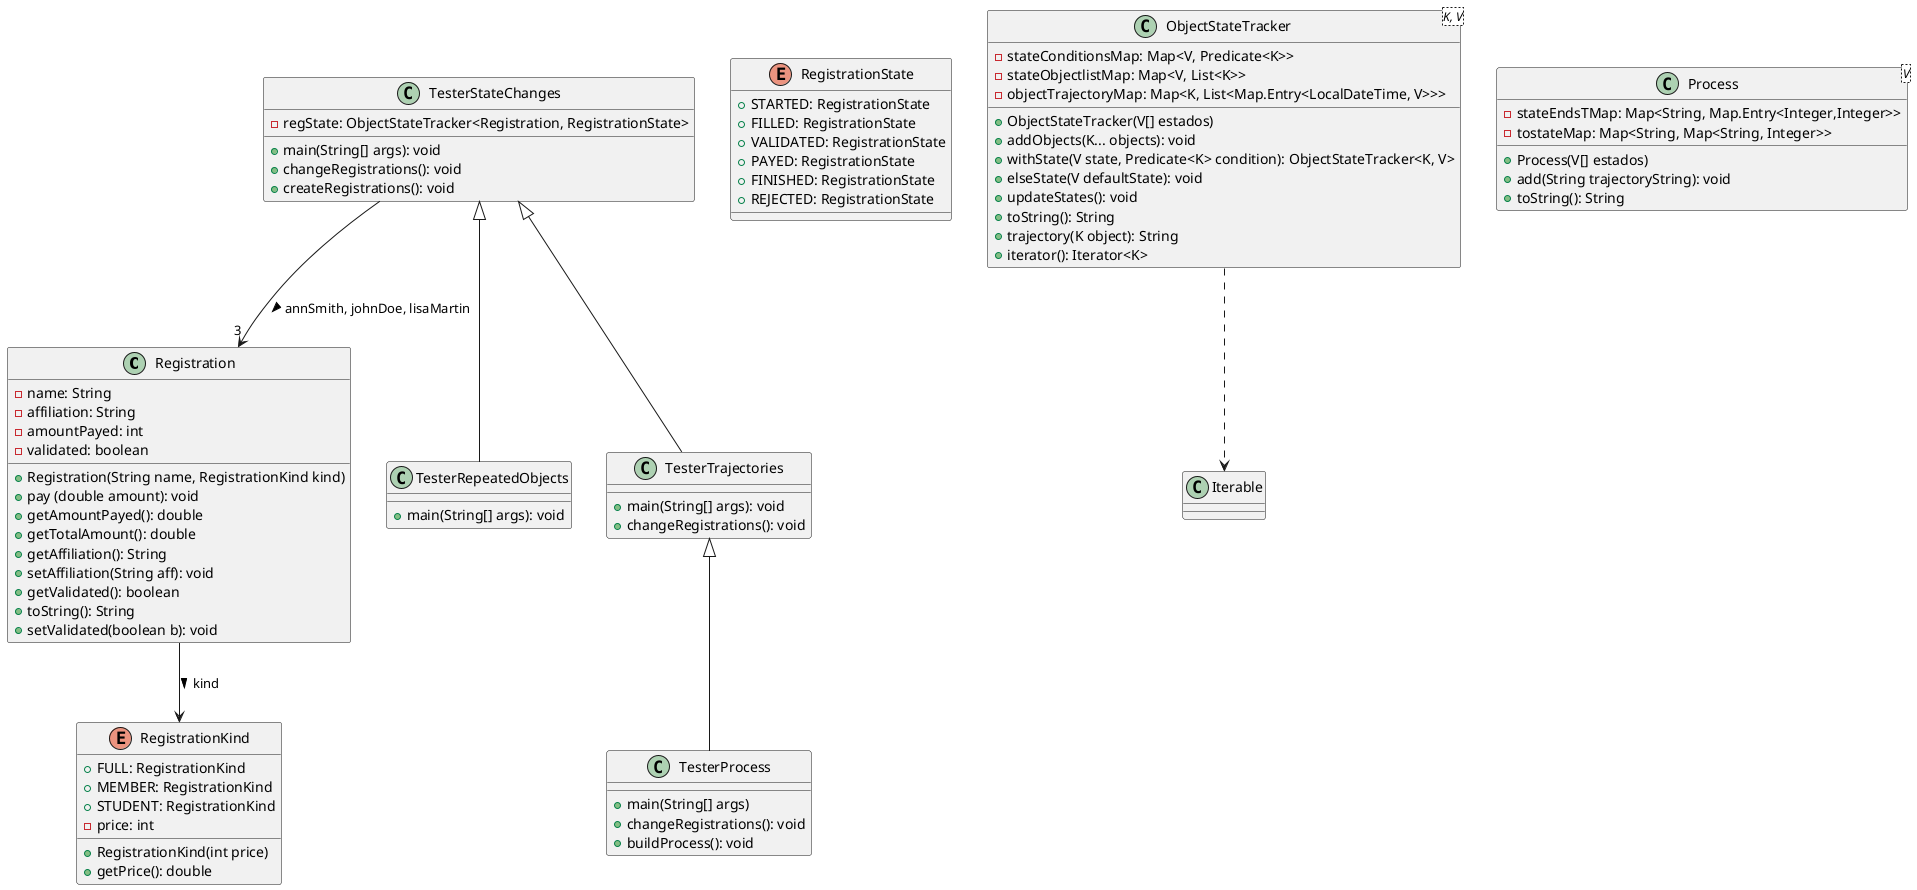 @startuml


class Registration{
    - name: String
    - affiliation: String
    - amountPayed: int
    - validated: boolean

    + Registration(String name, RegistrationKind kind)
    + pay (double amount): void
    + getAmountPayed(): double
    + getTotalAmount(): double
    + getAffiliation(): String
    + setAffiliation(String aff): void
    + getValidated(): boolean
    + toString(): String
    + setValidated(boolean b): void
}

Registration --> RegistrationKind: kind >

enum RegistrationKind{
    + FULL: RegistrationKind
    + MEMBER: RegistrationKind
    + STUDENT: RegistrationKind
    - price: int

    + RegistrationKind(int price)
    + getPrice(): double
}

enum RegistrationState{
    + STARTED: RegistrationState
    + FILLED: RegistrationState
    + VALIDATED: RegistrationState
    + PAYED: RegistrationState
    + FINISHED: RegistrationState
    + REJECTED: RegistrationState
}

class TesterStateChanges{
    - regState: ObjectStateTracker<Registration, RegistrationState>

    + main(String[] args): void
    + changeRegistrations(): void
    + createRegistrations(): void
}

TesterStateChanges --> "3" Registration: annSmith, johnDoe, lisaMartin >

class ObjectStateTracker<K, V>{
    - stateConditionsMap: Map<V, Predicate<K>>
    - stateObjectlistMap: Map<V, List<K>>
    - objectTrajectoryMap: Map<K, List<Map.Entry<LocalDateTime, V>>>

    + ObjectStateTracker(V[] estados)
    + addObjects(K... objects): void
    + withState(V state, Predicate<K> condition): ObjectStateTracker<K, V>
    + elseState(V defaultState): void
    + updateStates(): void
    + toString(): String
    + trajectory(K object): String
    + iterator(): Iterator<K>
}

ObjectStateTracker ..> Iterable

TesterStateChanges <|-- TesterRepeatedObjects
TesterStateChanges <|-- TesterTrajectories

class TesterRepeatedObjects{
    + main(String[] args): void
}

class TesterTrajectories{
    + main(String[] args): void
    + changeRegistrations(): void
}

TesterTrajectories <|-- TesterProcess

class TesterProcess{
    + main(String[] args)
    + changeRegistrations(): void
    + buildProcess(): void
}

class Process<V>{
    - stateEndsTMap: Map<String, Map.Entry<Integer,Integer>>
    - tostateMap: Map<String, Map<String, Integer>>

    + Process(V[] estados)
    + add(String trajectoryString): void
    + toString(): String
}

@enduml